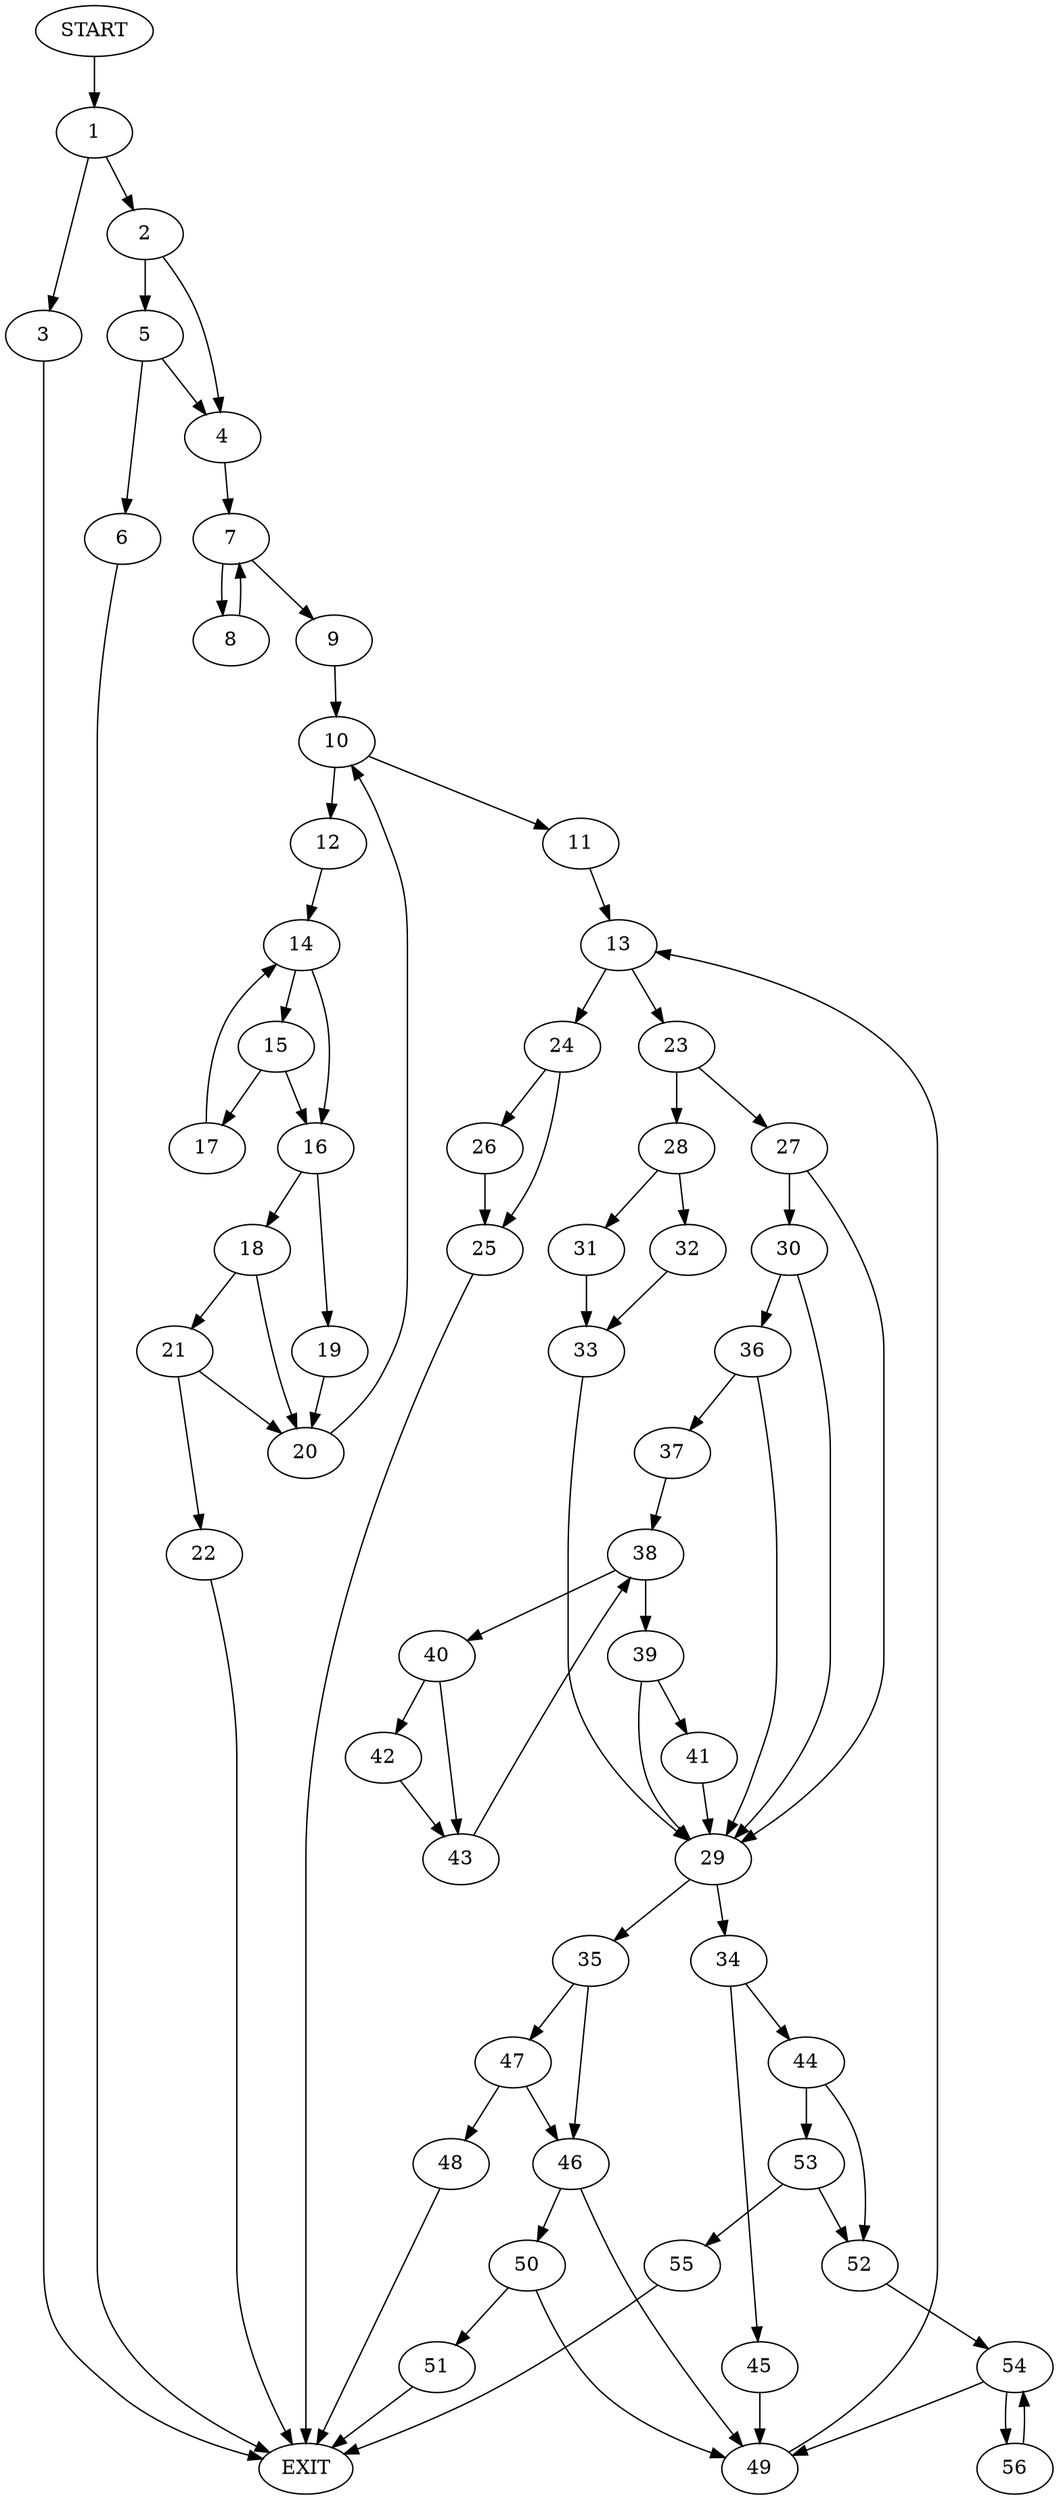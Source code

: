 digraph {
0 [label="START"]
57 [label="EXIT"]
0 -> 1
1 -> 2
1 -> 3
3 -> 57
2 -> 4
2 -> 5
5 -> 4
5 -> 6
4 -> 7
6 -> 57
7 -> 8
7 -> 9
8 -> 7
9 -> 10
10 -> 11
10 -> 12
11 -> 13
12 -> 14
14 -> 15
14 -> 16
15 -> 16
15 -> 17
16 -> 18
16 -> 19
17 -> 14
19 -> 20
18 -> 20
18 -> 21
20 -> 10
21 -> 20
21 -> 22
22 -> 57
13 -> 23
13 -> 24
24 -> 25
24 -> 26
23 -> 27
23 -> 28
27 -> 29
27 -> 30
28 -> 31
28 -> 32
32 -> 33
31 -> 33
33 -> 29
29 -> 34
29 -> 35
30 -> 29
30 -> 36
36 -> 29
36 -> 37
37 -> 38
38 -> 39
38 -> 40
39 -> 41
39 -> 29
40 -> 42
40 -> 43
43 -> 38
42 -> 43
41 -> 29
34 -> 44
34 -> 45
35 -> 46
35 -> 47
47 -> 46
47 -> 48
46 -> 49
46 -> 50
48 -> 57
50 -> 49
50 -> 51
49 -> 13
51 -> 57
44 -> 52
44 -> 53
45 -> 49
52 -> 54
53 -> 52
53 -> 55
55 -> 57
54 -> 49
54 -> 56
56 -> 54
26 -> 25
25 -> 57
}
